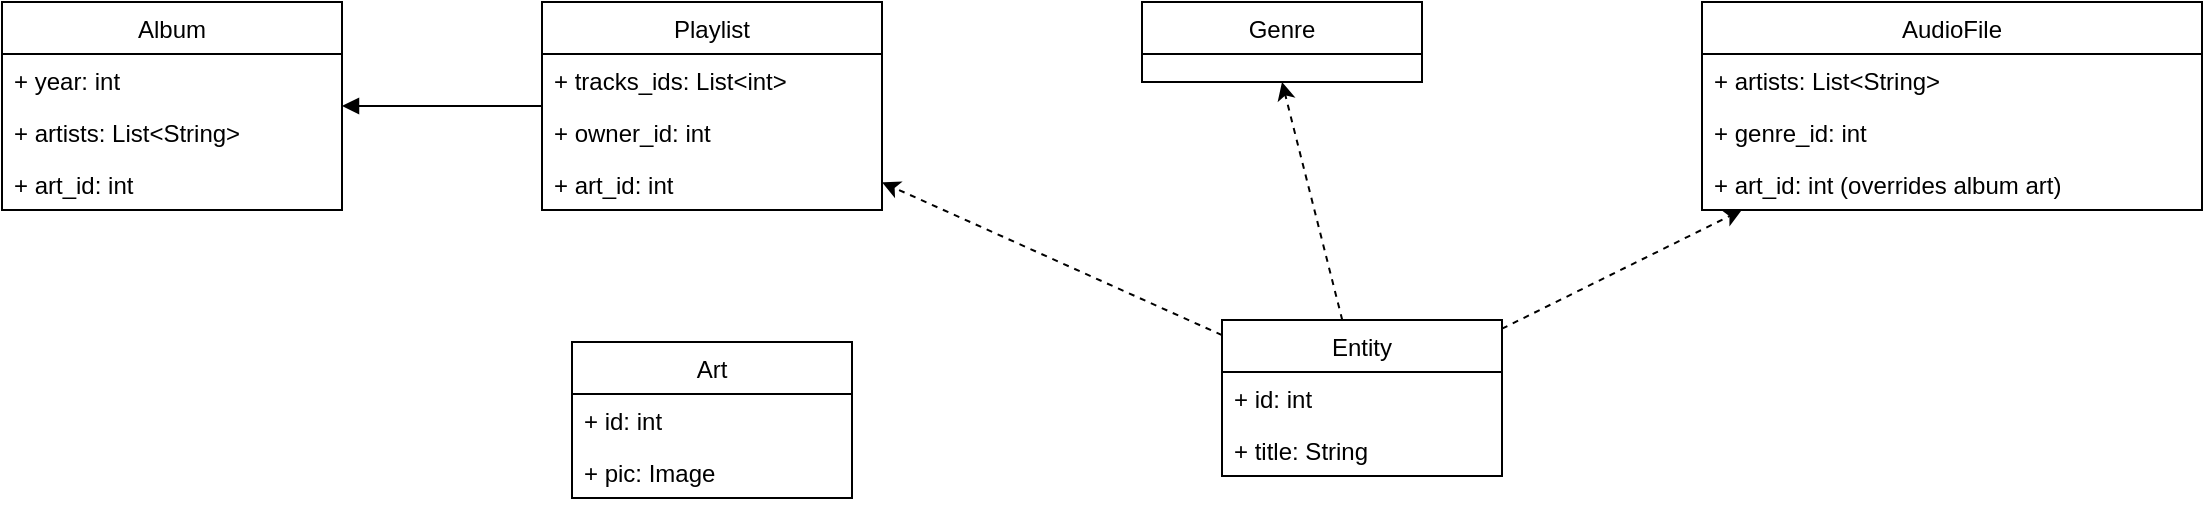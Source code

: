 <mxfile version="12.9.14" type="github">
  <diagram id="C5RBs43oDa-KdzZeNtuy" name="Page-1">
    <mxGraphModel dx="2249" dy="1933" grid="1" gridSize="10" guides="1" tooltips="1" connect="1" arrows="1" fold="1" page="1" pageScale="1" pageWidth="827" pageHeight="1169" math="0" shadow="0">
      <root>
        <mxCell id="WIyWlLk6GJQsqaUBKTNV-0" />
        <mxCell id="WIyWlLk6GJQsqaUBKTNV-1" parent="WIyWlLk6GJQsqaUBKTNV-0" />
        <mxCell id="PjalqhBG-ZW1rJ6mo3qm-34" style="rounded=0;orthogonalLoop=1;jettySize=auto;html=1;entryX=0.5;entryY=1;entryDx=0;entryDy=0;dashed=1;" parent="WIyWlLk6GJQsqaUBKTNV-1" source="PjalqhBG-ZW1rJ6mo3qm-28" target="PjalqhBG-ZW1rJ6mo3qm-6" edge="1">
          <mxGeometry relative="1" as="geometry" />
        </mxCell>
        <mxCell id="PjalqhBG-ZW1rJ6mo3qm-35" style="edgeStyle=none;rounded=0;orthogonalLoop=1;jettySize=auto;html=1;dashed=1;" parent="WIyWlLk6GJQsqaUBKTNV-1" source="PjalqhBG-ZW1rJ6mo3qm-28" target="PjalqhBG-ZW1rJ6mo3qm-17" edge="1">
          <mxGeometry relative="1" as="geometry" />
        </mxCell>
        <mxCell id="PjalqhBG-ZW1rJ6mo3qm-36" style="edgeStyle=none;rounded=0;orthogonalLoop=1;jettySize=auto;html=1;dashed=1;" parent="WIyWlLk6GJQsqaUBKTNV-1" source="PjalqhBG-ZW1rJ6mo3qm-28" target="PjalqhBG-ZW1rJ6mo3qm-0" edge="1">
          <mxGeometry relative="1" as="geometry" />
        </mxCell>
        <mxCell id="PjalqhBG-ZW1rJ6mo3qm-17" value="Playlist" style="swimlane;fontStyle=0;childLayout=stackLayout;horizontal=1;startSize=26;fillColor=none;horizontalStack=0;resizeParent=1;resizeParentMax=0;resizeLast=0;collapsible=1;marginBottom=0;" parent="WIyWlLk6GJQsqaUBKTNV-1" vertex="1">
          <mxGeometry x="-40" y="-70" width="170" height="104" as="geometry" />
        </mxCell>
        <mxCell id="PjalqhBG-ZW1rJ6mo3qm-20" value="+ tracks_ids: List&lt;int&gt;" style="text;strokeColor=none;fillColor=none;align=left;verticalAlign=top;spacingLeft=4;spacingRight=4;overflow=hidden;rotatable=0;points=[[0,0.5],[1,0.5]];portConstraint=eastwest;" parent="PjalqhBG-ZW1rJ6mo3qm-17" vertex="1">
          <mxGeometry y="26" width="170" height="26" as="geometry" />
        </mxCell>
        <mxCell id="PjalqhBG-ZW1rJ6mo3qm-21" value="+ owner_id: int" style="text;strokeColor=none;fillColor=none;align=left;verticalAlign=top;spacingLeft=4;spacingRight=4;overflow=hidden;rotatable=0;points=[[0,0.5],[1,0.5]];portConstraint=eastwest;" parent="PjalqhBG-ZW1rJ6mo3qm-17" vertex="1">
          <mxGeometry y="52" width="170" height="26" as="geometry" />
        </mxCell>
        <mxCell id="PjalqhBG-ZW1rJ6mo3qm-24" value="+ art_id: int" style="text;strokeColor=none;fillColor=none;align=left;verticalAlign=top;spacingLeft=4;spacingRight=4;overflow=hidden;rotatable=0;points=[[0,0.5],[1,0.5]];portConstraint=eastwest;" parent="PjalqhBG-ZW1rJ6mo3qm-17" vertex="1">
          <mxGeometry y="78" width="170" height="26" as="geometry" />
        </mxCell>
        <mxCell id="PjalqhBG-ZW1rJ6mo3qm-28" value="Entity" style="swimlane;fontStyle=0;childLayout=stackLayout;horizontal=1;startSize=26;fillColor=none;horizontalStack=0;resizeParent=1;resizeParentMax=0;resizeLast=0;collapsible=1;marginBottom=0;" parent="WIyWlLk6GJQsqaUBKTNV-1" vertex="1">
          <mxGeometry x="300" y="89" width="140" height="78" as="geometry" />
        </mxCell>
        <mxCell id="PjalqhBG-ZW1rJ6mo3qm-29" value="+ id: int" style="text;strokeColor=none;fillColor=none;align=left;verticalAlign=top;spacingLeft=4;spacingRight=4;overflow=hidden;rotatable=0;points=[[0,0.5],[1,0.5]];portConstraint=eastwest;" parent="PjalqhBG-ZW1rJ6mo3qm-28" vertex="1">
          <mxGeometry y="26" width="140" height="26" as="geometry" />
        </mxCell>
        <mxCell id="PjalqhBG-ZW1rJ6mo3qm-30" value="+ title: String" style="text;strokeColor=none;fillColor=none;align=left;verticalAlign=top;spacingLeft=4;spacingRight=4;overflow=hidden;rotatable=0;points=[[0,0.5],[1,0.5]];portConstraint=eastwest;" parent="PjalqhBG-ZW1rJ6mo3qm-28" vertex="1">
          <mxGeometry y="52" width="140" height="26" as="geometry" />
        </mxCell>
        <mxCell id="PjalqhBG-ZW1rJ6mo3qm-38" value="" style="endArrow=block;endFill=1;html=1;align=left;verticalAlign=top;" parent="WIyWlLk6GJQsqaUBKTNV-1" source="PjalqhBG-ZW1rJ6mo3qm-17" target="PjalqhBG-ZW1rJ6mo3qm-10" edge="1">
          <mxGeometry x="-1" relative="1" as="geometry">
            <mxPoint x="-30" y="-80" as="sourcePoint" />
            <mxPoint x="130" y="-80" as="targetPoint" />
          </mxGeometry>
        </mxCell>
        <mxCell id="PjalqhBG-ZW1rJ6mo3qm-39" value="" style="resizable=0;html=1;align=left;verticalAlign=bottom;labelBackgroundColor=#ffffff;fontSize=10;" parent="PjalqhBG-ZW1rJ6mo3qm-38" connectable="0" vertex="1">
          <mxGeometry x="-1" relative="1" as="geometry" />
        </mxCell>
        <mxCell id="PjalqhBG-ZW1rJ6mo3qm-25" value="Art" style="swimlane;fontStyle=0;childLayout=stackLayout;horizontal=1;startSize=26;fillColor=none;horizontalStack=0;resizeParent=1;resizeParentMax=0;resizeLast=0;collapsible=1;marginBottom=0;" parent="WIyWlLk6GJQsqaUBKTNV-1" vertex="1">
          <mxGeometry x="-25" y="100" width="140" height="78" as="geometry" />
        </mxCell>
        <mxCell id="PjalqhBG-ZW1rJ6mo3qm-26" value="+ id: int" style="text;strokeColor=none;fillColor=none;align=left;verticalAlign=top;spacingLeft=4;spacingRight=4;overflow=hidden;rotatable=0;points=[[0,0.5],[1,0.5]];portConstraint=eastwest;" parent="PjalqhBG-ZW1rJ6mo3qm-25" vertex="1">
          <mxGeometry y="26" width="140" height="26" as="geometry" />
        </mxCell>
        <mxCell id="PjalqhBG-ZW1rJ6mo3qm-27" value="+ pic: Image" style="text;strokeColor=none;fillColor=none;align=left;verticalAlign=top;spacingLeft=4;spacingRight=4;overflow=hidden;rotatable=0;points=[[0,0.5],[1,0.5]];portConstraint=eastwest;" parent="PjalqhBG-ZW1rJ6mo3qm-25" vertex="1">
          <mxGeometry y="52" width="140" height="26" as="geometry" />
        </mxCell>
        <mxCell id="PjalqhBG-ZW1rJ6mo3qm-10" value="Album" style="swimlane;fontStyle=0;childLayout=stackLayout;horizontal=1;startSize=26;fillColor=none;horizontalStack=0;resizeParent=1;resizeParentMax=0;resizeLast=0;collapsible=1;marginBottom=0;" parent="WIyWlLk6GJQsqaUBKTNV-1" vertex="1">
          <mxGeometry x="-310" y="-70" width="170" height="104" as="geometry" />
        </mxCell>
        <mxCell id="PjalqhBG-ZW1rJ6mo3qm-13" value="+ year: int" style="text;strokeColor=none;fillColor=none;align=left;verticalAlign=top;spacingLeft=4;spacingRight=4;overflow=hidden;rotatable=0;points=[[0,0.5],[1,0.5]];portConstraint=eastwest;" parent="PjalqhBG-ZW1rJ6mo3qm-10" vertex="1">
          <mxGeometry y="26" width="170" height="26" as="geometry" />
        </mxCell>
        <mxCell id="PjalqhBG-ZW1rJ6mo3qm-15" value="+ artists: List&lt;String&gt;" style="text;strokeColor=none;fillColor=none;align=left;verticalAlign=top;spacingLeft=4;spacingRight=4;overflow=hidden;rotatable=0;points=[[0,0.5],[1,0.5]];portConstraint=eastwest;" parent="PjalqhBG-ZW1rJ6mo3qm-10" vertex="1">
          <mxGeometry y="52" width="170" height="26" as="geometry" />
        </mxCell>
        <mxCell id="PjalqhBG-ZW1rJ6mo3qm-23" value="+ art_id: int" style="text;strokeColor=none;fillColor=none;align=left;verticalAlign=top;spacingLeft=4;spacingRight=4;overflow=hidden;rotatable=0;points=[[0,0.5],[1,0.5]];portConstraint=eastwest;" parent="PjalqhBG-ZW1rJ6mo3qm-10" vertex="1">
          <mxGeometry y="78" width="170" height="26" as="geometry" />
        </mxCell>
        <mxCell id="PjalqhBG-ZW1rJ6mo3qm-6" value="Genre" style="swimlane;fontStyle=0;childLayout=stackLayout;horizontal=1;startSize=26;fillColor=none;horizontalStack=0;resizeParent=1;resizeParentMax=0;resizeLast=0;collapsible=1;marginBottom=0;" parent="WIyWlLk6GJQsqaUBKTNV-1" vertex="1">
          <mxGeometry x="260" y="-70" width="140" height="40" as="geometry" />
        </mxCell>
        <mxCell id="PjalqhBG-ZW1rJ6mo3qm-0" value="AudioFile" style="swimlane;fontStyle=0;childLayout=stackLayout;horizontal=1;startSize=26;fillColor=none;horizontalStack=0;resizeParent=1;resizeParentMax=0;resizeLast=0;collapsible=1;marginBottom=0;" parent="WIyWlLk6GJQsqaUBKTNV-1" vertex="1">
          <mxGeometry x="540" y="-70" width="250" height="104" as="geometry" />
        </mxCell>
        <mxCell id="PjalqhBG-ZW1rJ6mo3qm-2" value="+ artists: List&lt;String&gt;" style="text;strokeColor=none;fillColor=none;align=left;verticalAlign=top;spacingLeft=4;spacingRight=4;overflow=hidden;rotatable=0;points=[[0,0.5],[1,0.5]];portConstraint=eastwest;" parent="PjalqhBG-ZW1rJ6mo3qm-0" vertex="1">
          <mxGeometry y="26" width="250" height="26" as="geometry" />
        </mxCell>
        <mxCell id="PjalqhBG-ZW1rJ6mo3qm-4" value="+ genre_id: int" style="text;strokeColor=none;fillColor=none;align=left;verticalAlign=top;spacingLeft=4;spacingRight=4;overflow=hidden;rotatable=0;points=[[0,0.5],[1,0.5]];portConstraint=eastwest;" parent="PjalqhBG-ZW1rJ6mo3qm-0" vertex="1">
          <mxGeometry y="52" width="250" height="26" as="geometry" />
        </mxCell>
        <mxCell id="PjalqhBG-ZW1rJ6mo3qm-22" value="+ art_id: int (overrides album art)" style="text;strokeColor=none;fillColor=none;align=left;verticalAlign=top;spacingLeft=4;spacingRight=4;overflow=hidden;rotatable=0;points=[[0,0.5],[1,0.5]];portConstraint=eastwest;" parent="PjalqhBG-ZW1rJ6mo3qm-0" vertex="1">
          <mxGeometry y="78" width="250" height="26" as="geometry" />
        </mxCell>
      </root>
    </mxGraphModel>
  </diagram>
</mxfile>
